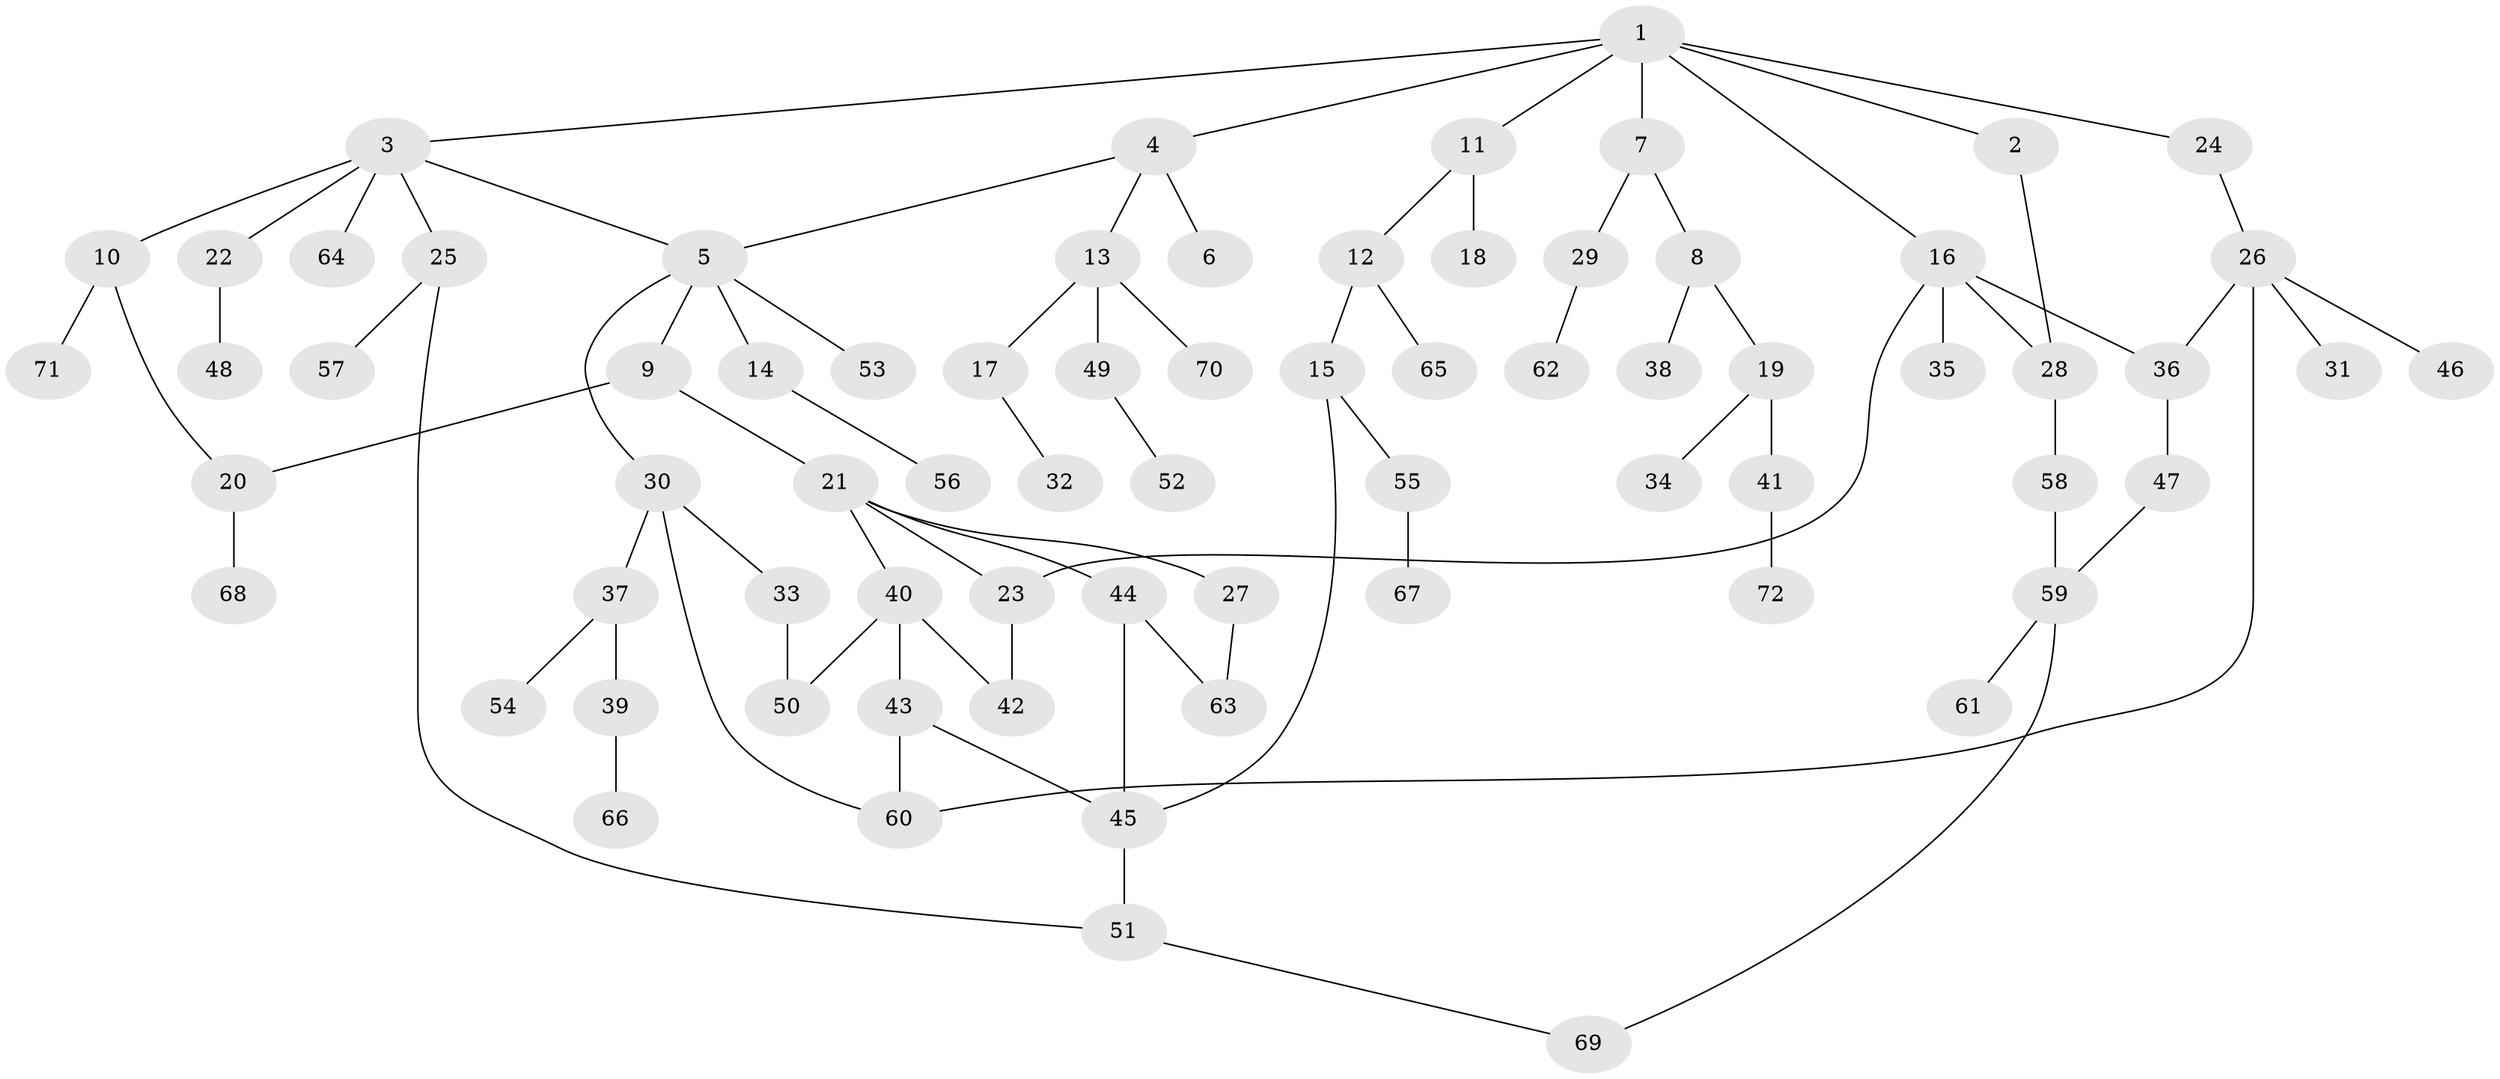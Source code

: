 // Generated by graph-tools (version 1.1) at 2025/25/03/09/25 03:25:30]
// undirected, 72 vertices, 86 edges
graph export_dot {
graph [start="1"]
  node [color=gray90,style=filled];
  1;
  2;
  3;
  4;
  5;
  6;
  7;
  8;
  9;
  10;
  11;
  12;
  13;
  14;
  15;
  16;
  17;
  18;
  19;
  20;
  21;
  22;
  23;
  24;
  25;
  26;
  27;
  28;
  29;
  30;
  31;
  32;
  33;
  34;
  35;
  36;
  37;
  38;
  39;
  40;
  41;
  42;
  43;
  44;
  45;
  46;
  47;
  48;
  49;
  50;
  51;
  52;
  53;
  54;
  55;
  56;
  57;
  58;
  59;
  60;
  61;
  62;
  63;
  64;
  65;
  66;
  67;
  68;
  69;
  70;
  71;
  72;
  1 -- 2;
  1 -- 3;
  1 -- 4;
  1 -- 7;
  1 -- 11;
  1 -- 16;
  1 -- 24;
  2 -- 28;
  3 -- 5;
  3 -- 10;
  3 -- 22;
  3 -- 25;
  3 -- 64;
  4 -- 6;
  4 -- 13;
  4 -- 5;
  5 -- 9;
  5 -- 14;
  5 -- 30;
  5 -- 53;
  7 -- 8;
  7 -- 29;
  8 -- 19;
  8 -- 38;
  9 -- 21;
  9 -- 20;
  10 -- 20;
  10 -- 71;
  11 -- 12;
  11 -- 18;
  12 -- 15;
  12 -- 65;
  13 -- 17;
  13 -- 49;
  13 -- 70;
  14 -- 56;
  15 -- 45;
  15 -- 55;
  16 -- 23;
  16 -- 35;
  16 -- 36;
  16 -- 28;
  17 -- 32;
  19 -- 34;
  19 -- 41;
  20 -- 68;
  21 -- 27;
  21 -- 40;
  21 -- 44;
  21 -- 23;
  22 -- 48;
  23 -- 42;
  24 -- 26;
  25 -- 51;
  25 -- 57;
  26 -- 31;
  26 -- 46;
  26 -- 60;
  26 -- 36;
  27 -- 63;
  28 -- 58;
  29 -- 62;
  30 -- 33;
  30 -- 37;
  30 -- 60;
  33 -- 50;
  36 -- 47;
  37 -- 39;
  37 -- 54;
  39 -- 66;
  40 -- 42;
  40 -- 43;
  40 -- 50;
  41 -- 72;
  43 -- 60;
  43 -- 45;
  44 -- 45;
  44 -- 63;
  45 -- 51;
  47 -- 59;
  49 -- 52;
  51 -- 69;
  55 -- 67;
  58 -- 59;
  59 -- 61;
  59 -- 69;
}
